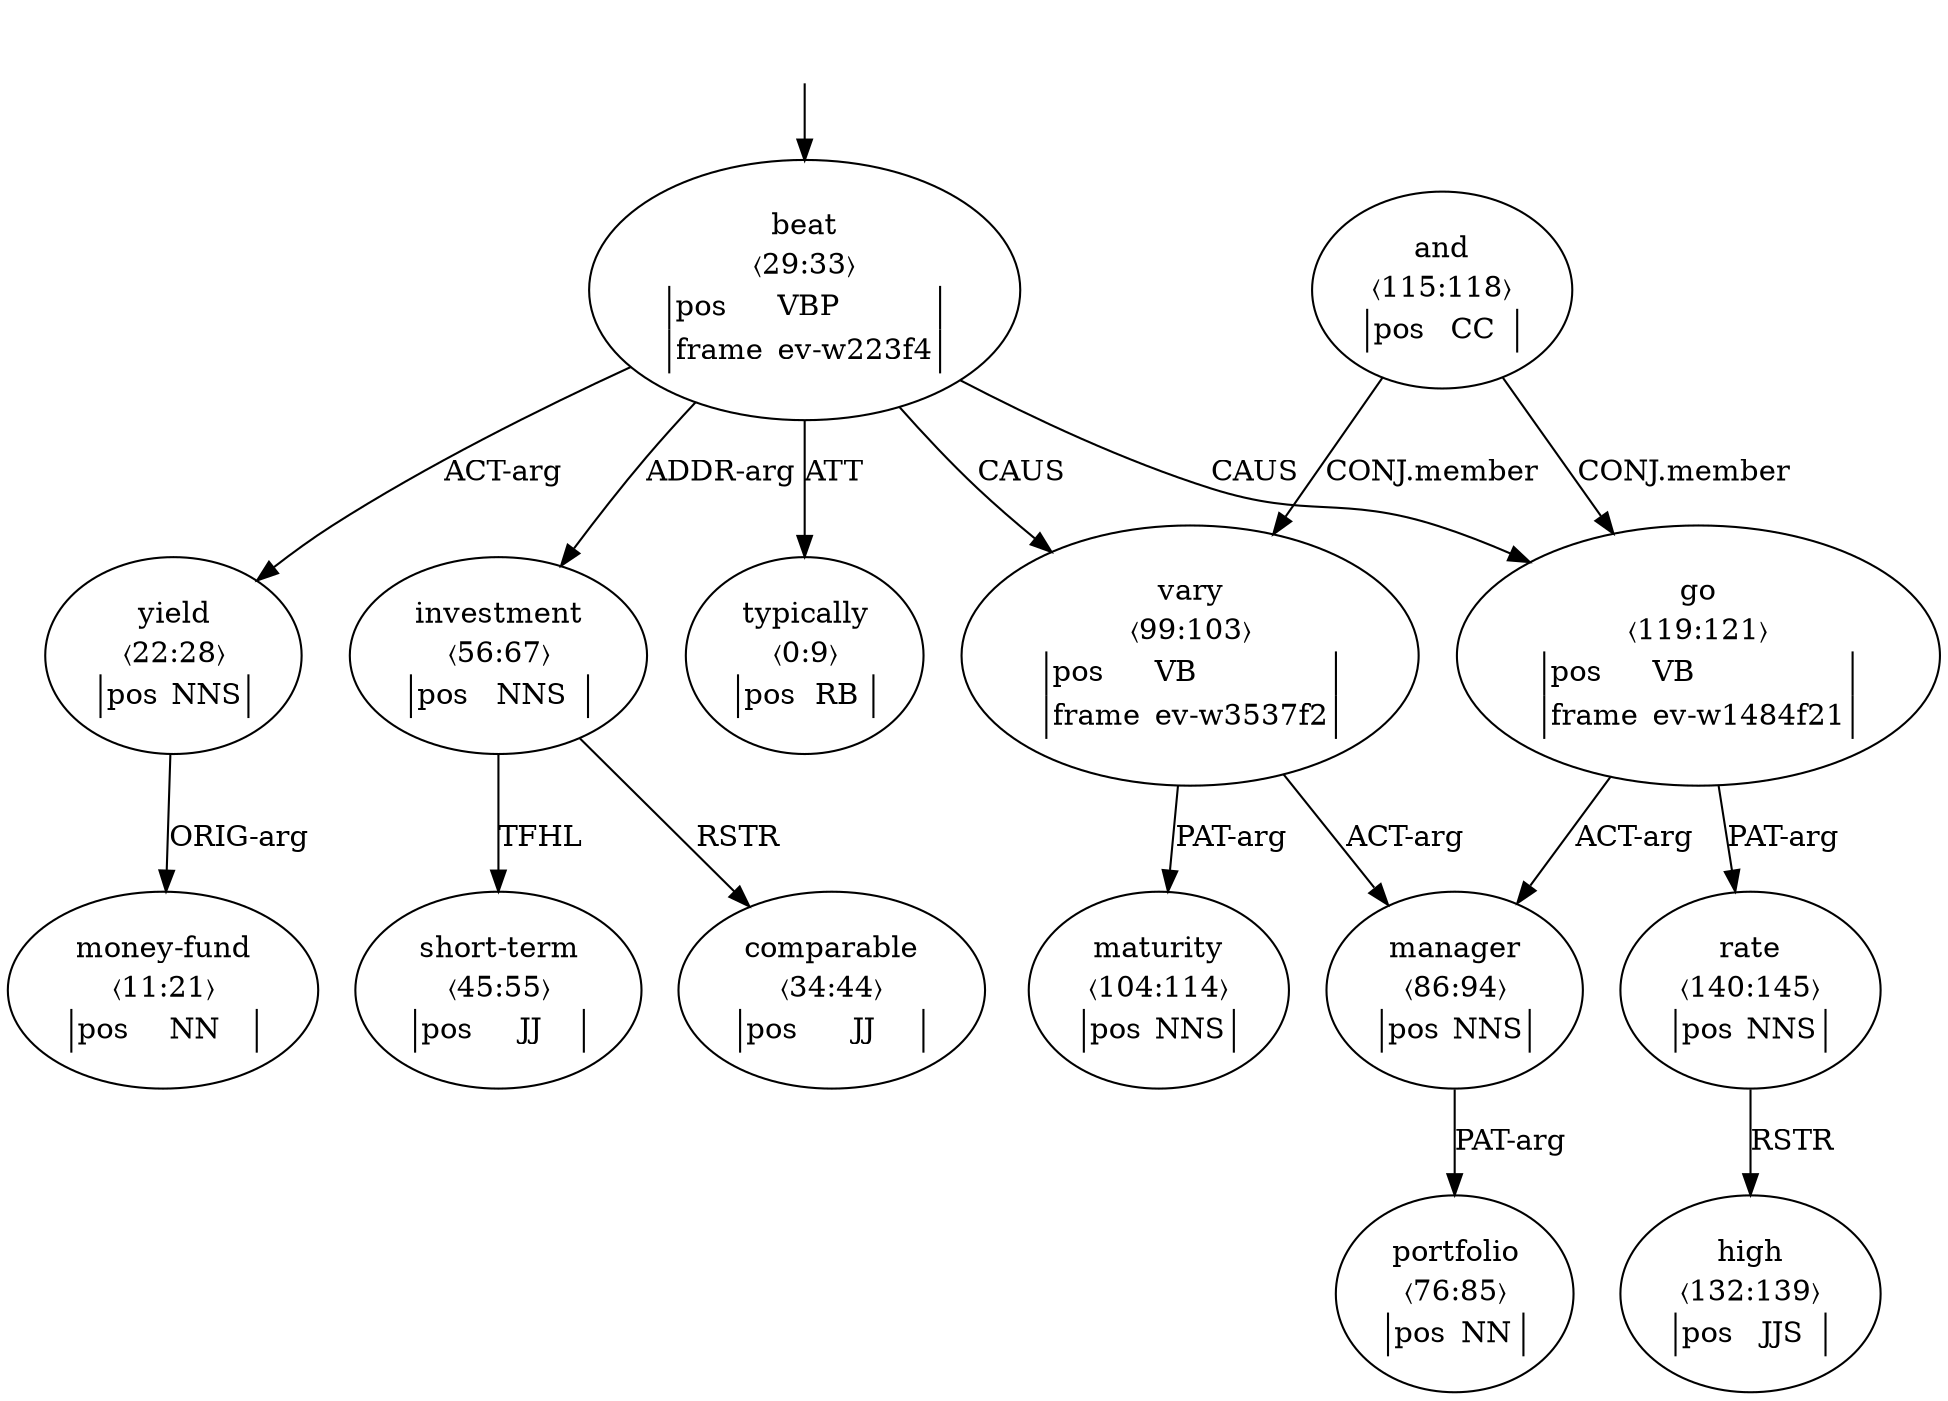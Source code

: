 digraph "20004012" {
  top [ style=invis ];
  top -> 4;
  0 [ label=<<table align="center" border="0" cellspacing="0"><tr><td colspan="2">typically</td></tr><tr><td colspan="2">〈0:9〉</td></tr><tr><td sides="l" border="1" align="left">pos</td><td sides="r" border="1" align="left">RB</td></tr></table>> ];
  2 [ label=<<table align="center" border="0" cellspacing="0"><tr><td colspan="2">money-fund</td></tr><tr><td colspan="2">〈11:21〉</td></tr><tr><td sides="l" border="1" align="left">pos</td><td sides="r" border="1" align="left">NN</td></tr></table>> ];
  3 [ label=<<table align="center" border="0" cellspacing="0"><tr><td colspan="2">yield</td></tr><tr><td colspan="2">〈22:28〉</td></tr><tr><td sides="l" border="1" align="left">pos</td><td sides="r" border="1" align="left">NNS</td></tr></table>> ];
  4 [ label=<<table align="center" border="0" cellspacing="0"><tr><td colspan="2">beat</td></tr><tr><td colspan="2">〈29:33〉</td></tr><tr><td sides="l" border="1" align="left">pos</td><td sides="r" border="1" align="left">VBP</td></tr><tr><td sides="l" border="1" align="left">frame</td><td sides="r" border="1" align="left">ev-w223f4</td></tr></table>> ];
  5 [ label=<<table align="center" border="0" cellspacing="0"><tr><td colspan="2">comparable</td></tr><tr><td colspan="2">〈34:44〉</td></tr><tr><td sides="l" border="1" align="left">pos</td><td sides="r" border="1" align="left">JJ</td></tr></table>> ];
  6 [ label=<<table align="center" border="0" cellspacing="0"><tr><td colspan="2">short-term</td></tr><tr><td colspan="2">〈45:55〉</td></tr><tr><td sides="l" border="1" align="left">pos</td><td sides="r" border="1" align="left">JJ</td></tr></table>> ];
  7 [ label=<<table align="center" border="0" cellspacing="0"><tr><td colspan="2">investment</td></tr><tr><td colspan="2">〈56:67〉</td></tr><tr><td sides="l" border="1" align="left">pos</td><td sides="r" border="1" align="left">NNS</td></tr></table>> ];
  9 [ label=<<table align="center" border="0" cellspacing="0"><tr><td colspan="2">portfolio</td></tr><tr><td colspan="2">〈76:85〉</td></tr><tr><td sides="l" border="1" align="left">pos</td><td sides="r" border="1" align="left">NN</td></tr></table>> ];
  10 [ label=<<table align="center" border="0" cellspacing="0"><tr><td colspan="2">manager</td></tr><tr><td colspan="2">〈86:94〉</td></tr><tr><td sides="l" border="1" align="left">pos</td><td sides="r" border="1" align="left">NNS</td></tr></table>> ];
  12 [ label=<<table align="center" border="0" cellspacing="0"><tr><td colspan="2">vary</td></tr><tr><td colspan="2">〈99:103〉</td></tr><tr><td sides="l" border="1" align="left">pos</td><td sides="r" border="1" align="left">VB</td></tr><tr><td sides="l" border="1" align="left">frame</td><td sides="r" border="1" align="left">ev-w3537f2</td></tr></table>> ];
  13 [ label=<<table align="center" border="0" cellspacing="0"><tr><td colspan="2">maturity</td></tr><tr><td colspan="2">〈104:114〉</td></tr><tr><td sides="l" border="1" align="left">pos</td><td sides="r" border="1" align="left">NNS</td></tr></table>> ];
  14 [ label=<<table align="center" border="0" cellspacing="0"><tr><td colspan="2">and</td></tr><tr><td colspan="2">〈115:118〉</td></tr><tr><td sides="l" border="1" align="left">pos</td><td sides="r" border="1" align="left">CC</td></tr></table>> ];
  15 [ label=<<table align="center" border="0" cellspacing="0"><tr><td colspan="2">go</td></tr><tr><td colspan="2">〈119:121〉</td></tr><tr><td sides="l" border="1" align="left">pos</td><td sides="r" border="1" align="left">VB</td></tr><tr><td sides="l" border="1" align="left">frame</td><td sides="r" border="1" align="left">ev-w1484f21</td></tr></table>> ];
  18 [ label=<<table align="center" border="0" cellspacing="0"><tr><td colspan="2">high</td></tr><tr><td colspan="2">〈132:139〉</td></tr><tr><td sides="l" border="1" align="left">pos</td><td sides="r" border="1" align="left">JJS</td></tr></table>> ];
  19 [ label=<<table align="center" border="0" cellspacing="0"><tr><td colspan="2">rate</td></tr><tr><td colspan="2">〈140:145〉</td></tr><tr><td sides="l" border="1" align="left">pos</td><td sides="r" border="1" align="left">NNS</td></tr></table>> ];
  7 -> 5 [ label="RSTR" ];
  7 -> 6 [ label="TFHL" ];
  10 -> 9 [ label="PAT-arg" ];
  4 -> 15 [ label="CAUS" ];
  14 -> 15 [ label="CONJ.member" ];
  4 -> 3 [ label="ACT-arg" ];
  15 -> 10 [ label="ACT-arg" ];
  12 -> 13 [ label="PAT-arg" ];
  4 -> 12 [ label="CAUS" ];
  4 -> 7 [ label="ADDR-arg" ];
  15 -> 19 [ label="PAT-arg" ];
  4 -> 0 [ label="ATT" ];
  12 -> 10 [ label="ACT-arg" ];
  19 -> 18 [ label="RSTR" ];
  14 -> 12 [ label="CONJ.member" ];
  3 -> 2 [ label="ORIG-arg" ];
}

